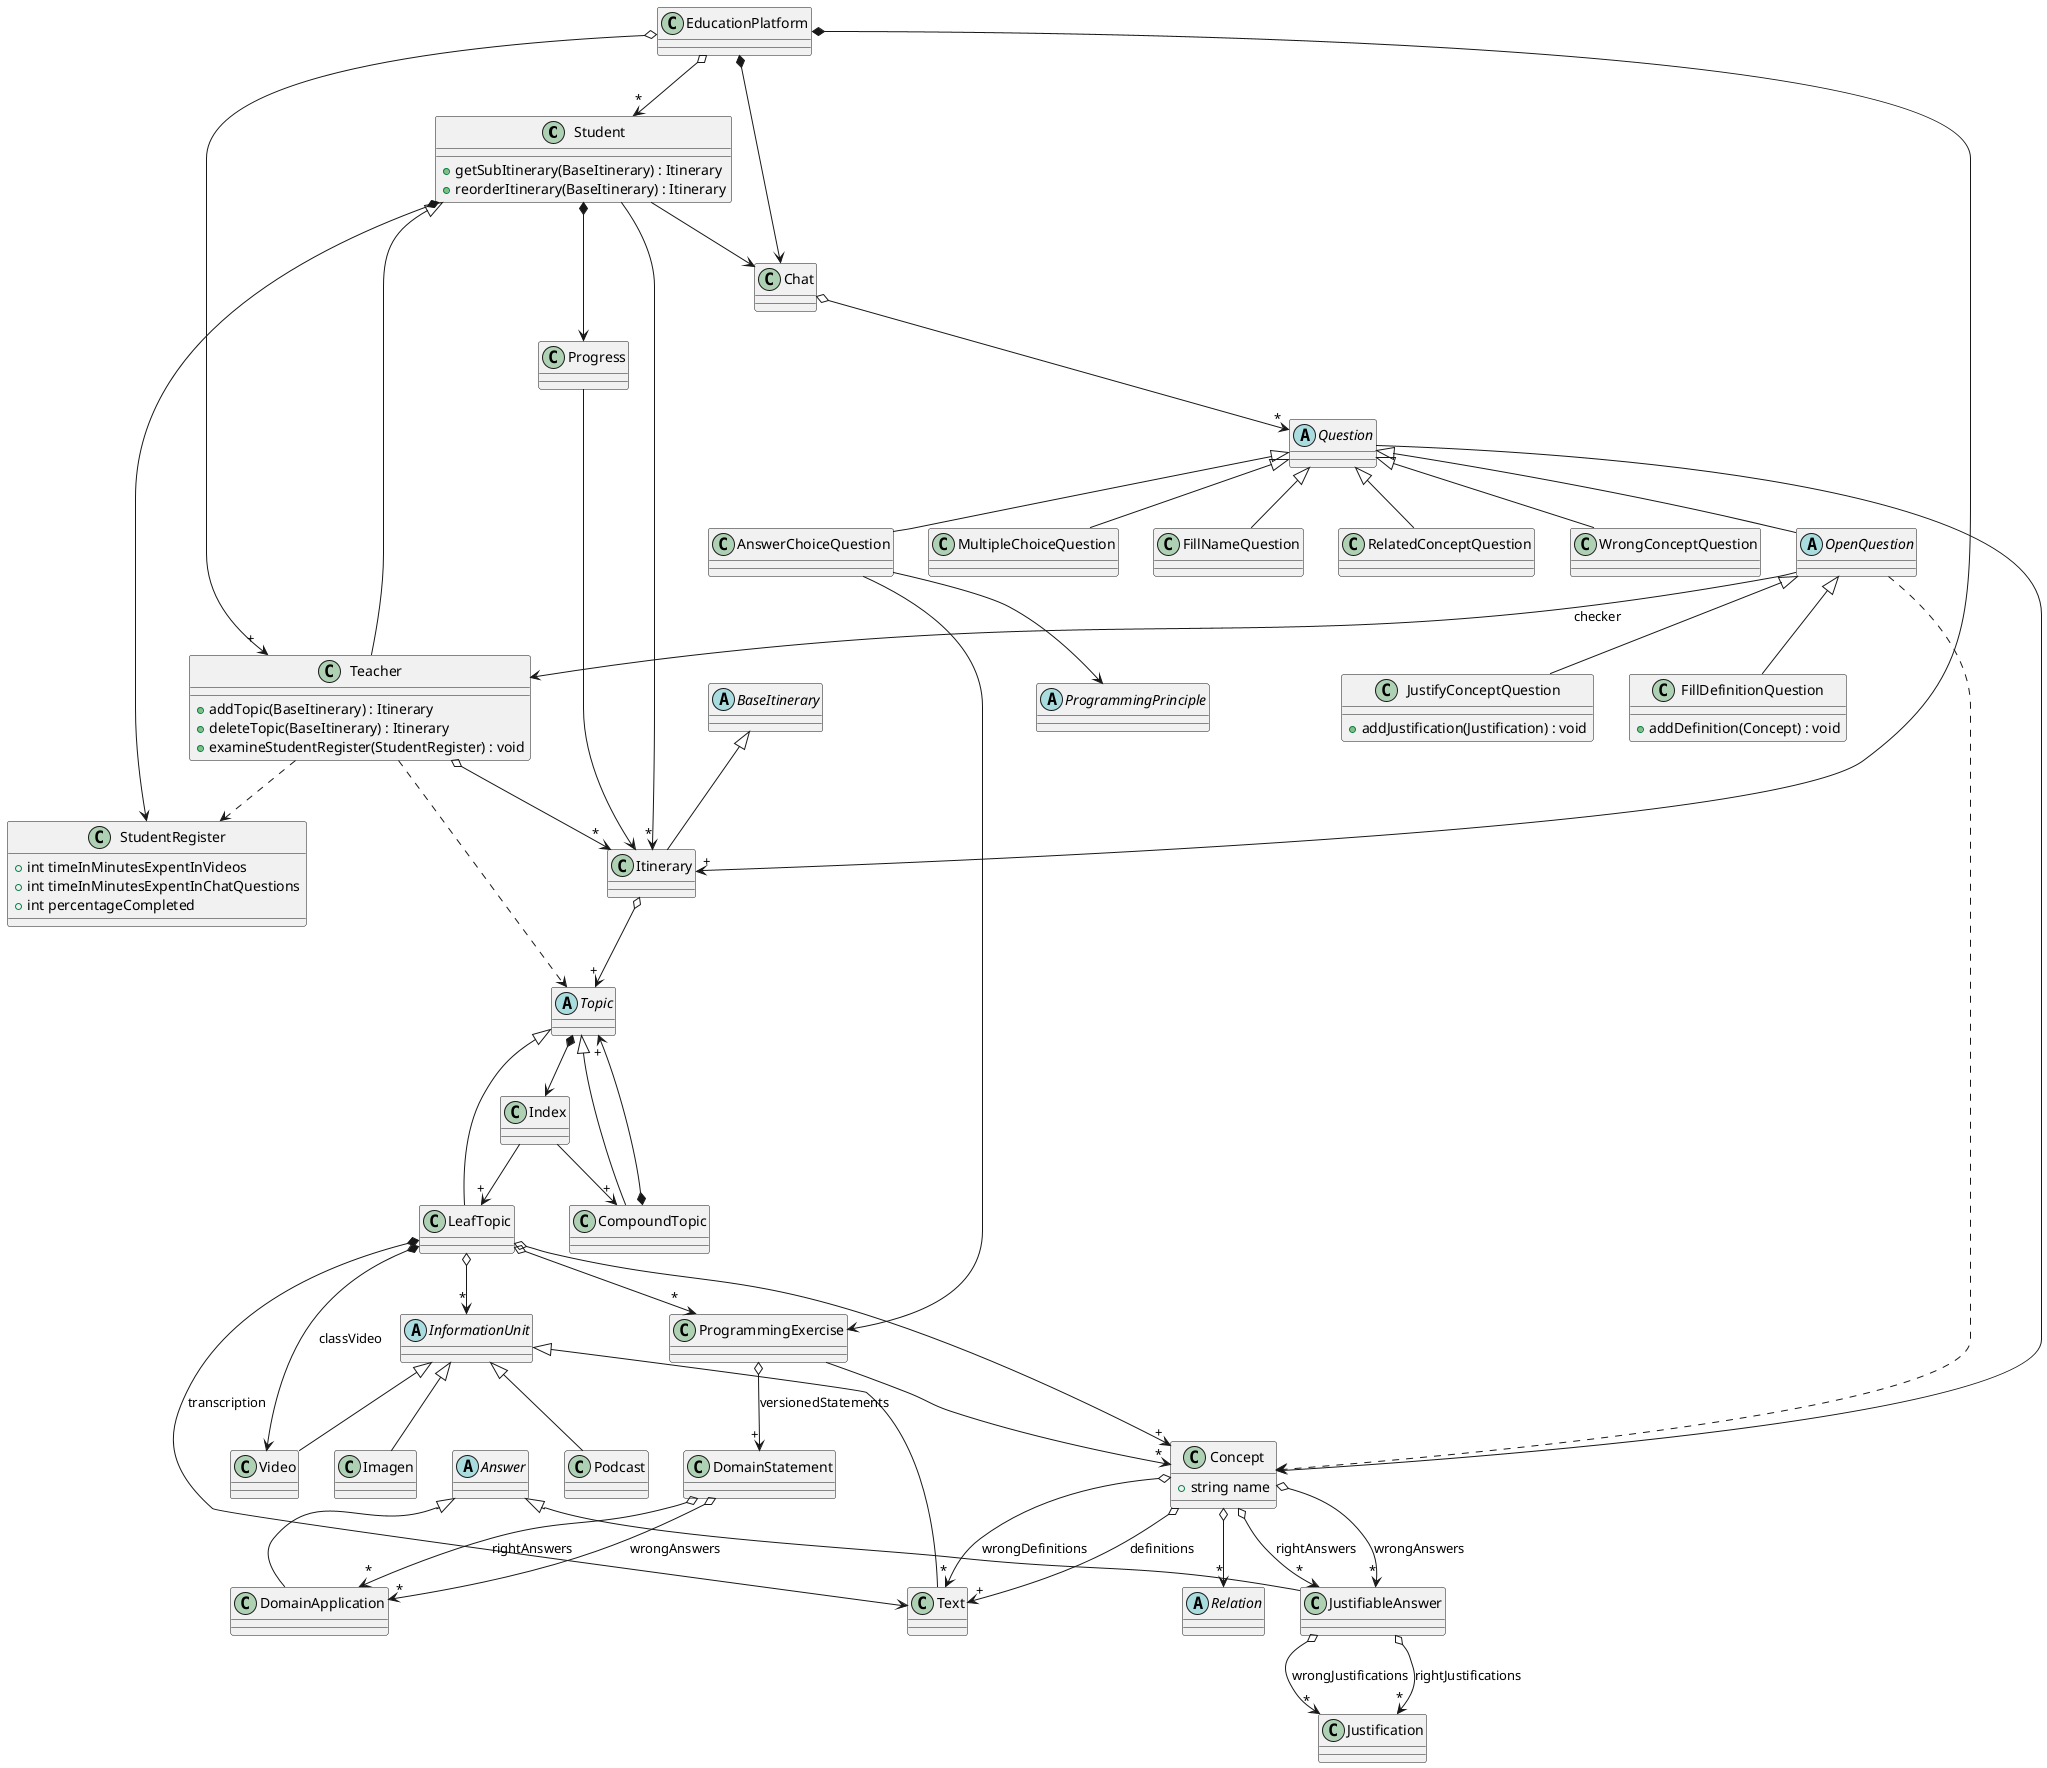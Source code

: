 @startuml education_platform

  class Student {
    + getSubItinerary(BaseItinerary) : Itinerary
    + reorderItinerary(BaseItinerary) : Itinerary
  }

  abstract class BaseItinerary

  class Itinerary

  BaseItinerary <|-down- Itinerary

  Student --> "*" Itinerary

  class Teacher {
    + addTopic(BaseItinerary) : Itinerary
    + deleteTopic(BaseItinerary) : Itinerary
    + examineStudentRegister(StudentRegister) : void
  }

  Teacher o--> "*" Itinerary

  abstract class Topic
  class CompoundTopic
  class Index

  Student <|-down- Teacher

  abstract class InformationUnit

  InformationUnit <|-down- Text
  InformationUnit <|-down- Video
  InformationUnit <|-down- Podcast
  InformationUnit <|-down- Imagen

  LeafTopic o--> "*" InformationUnit
  LeafTopic *--> Video : classVideo
  LeafTopic *--> Text : transcription

  Teacher ..> Topic

  CompoundTopic *--> "+" Topic
  Topic *--> Index

  Topic <|-- CompoundTopic
  Topic <|-- LeafTopic

  Index --> "+" CompoundTopic
  Index --> "+" LeafTopic

  Itinerary o--> "+" Topic

  EducationPlatform o--> "*" Student
  EducationPlatform o--> "+" Teacher
  EducationPlatform *--> "+" Itinerary

  class Concept {
    + string name
  }

  LeafTopic o--> "+" Concept

  Concept o--> "+" Text : definitions
  Concept o--> "*" Text : wrongDefinitions
  Concept o--> "*" Relation

  abstract class Relation
  ' Relation <|-- UseRelation
  ' Relation <|-- AssociationRelation
  ' Relation <|-- CompositionRelation
  ' Relation <|-- InheritanceRelation
  ' Relation <|-- AggregationRelation

  class Progress

  Student *--> Progress
  Progress --> Itinerary

  class Chat
  abstract class Question

  Question --> Concept

  Chat o--> "*" Question

  EducationPlatform *--> Chat

  Question <|-- MultipleChoiceQuestion
  Question <|-- FillNameQuestion
  Question <|-- RelatedConceptQuestion
  Question <|-- OpenQuestion

  abstract class OpenQuestion
  class FillDefinitionQuestion {
    + addDefinition(Concept) : void
  }
  class JustifyConceptQuestion {
    + addJustification(Justification) : void
  }
  OpenQuestion <|-- JustifyConceptQuestion

  OpenQuestion --> Teacher : checker
  OpenQuestion ..> Concept
  Student --> Chat

  Concept o--> "*" JustifiableAnswer : wrongAnswers
  Concept o--> "*" JustifiableAnswer : rightAnswers

  JustifiableAnswer o--> "*" Justification : wrongJustifications
  JustifiableAnswer o--> "*" Justification : rightJustifications

  class JustifiableAnswer

  Question <|-- WrongConceptQuestion
  OpenQuestion <|-- FillDefinitionQuestion

  class ProgrammingExercise
  class DomainApplication

  abstract class Answer
  Answer <|-- JustifiableAnswer
  Answer <|-- DomainApplication

  DomainStatement o--> "*" DomainApplication : rightAnswers
  DomainStatement o--> "*" DomainApplication : wrongAnswers

  Question <|-- AnswerChoiceQuestion

  AnswerChoiceQuestion --> ProgrammingExercise
  AnswerChoiceQuestion --> ProgrammingPrinciple

  abstract class ProgrammingPrinciple
  ' ProgrammingPrinciple <|-- ComprehensibilityPrinciple
  ' ProgrammingPrinciple <|-- ModularityPrinciple
  ' ProgrammingPrinciple <|-- ExtensibilityPrinciple

  ' abstract class ComprehensibilityPrinciple
  ' ComprehensibilityPrinciple <|-- UnificationPrinciple
  ' ComprehensibilityPrinciple <|-- UniformityPrinciple
  ' ComprehensibilityPrinciple <|-- MinimizationPrinciple

  ' abstract class ModularityPrinciple
  ' ModularityPrinciple <|-- AbstractionPrinciple
  ' ModularityPrinciple <|-- SelfProtectionPrinciple
  ' ModularityPrinciple <|-- CohesionPrinciple
  ' ModularityPrinciple <|-- DecouplingPrinciple
  ' ModularityPrinciple <|-- GranularizationPrinciple
  ' ModularityPrinciple <|-- HierarchizationPrinciple
  ' ModularityPrinciple <|-- DominancePrinciple
  ' ModularityPrinciple <|-- TechnologyPrinciple

  ' abstract class ExtensibilityPrinciple
  ' ExtensibilityPrinciple <|-- SpecializationPrinciple
  ' ExtensibilityPrinciple <|-- GeneralizationPrinciple
  ' ExtensibilityPrinciple <|-- SubstitutionPrinciple

  class StudentRegister {
    + int timeInMinutesExpentInVideos
    + int timeInMinutesExpentInChatQuestions
    + int percentageCompleted
  }

  LeafTopic o--> "*" ProgrammingExercise

  Student *--> StudentRegister
  Teacher ..> StudentRegister

  ProgrammingExercise o--> "+" DomainStatement : versionedStatements
  ProgrammingExercise --> "*" Concept

@enduml